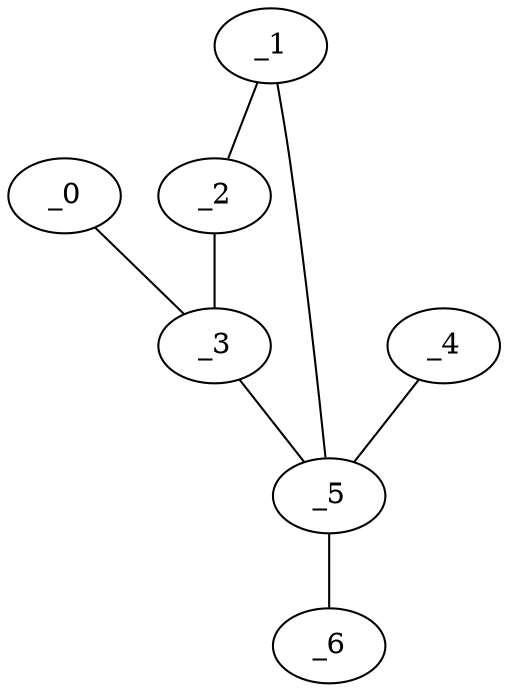 graph EP1_0096 {
	_0	 [x="2.32255",
		y="2.94077"];
	_3	 [x="0.900547",
		y="2.87846"];
	_0 -- _3;
	_1	 [x="2.7145",
		y="0.648353"];
	_2	 [x="0.147188",
		y="0.664463"];
	_1 -- _2;
	_5	 [x="1.88",
		y="1.75"];
	_1 -- _5;
	_2 -- _3;
	_3 -- _5;
	_4	 [x="0.41488",
		y="1.93713"];
	_4 -- _5;
	_6	 [x="0.741477",
		y="1.57894"];
	_5 -- _6;
}
